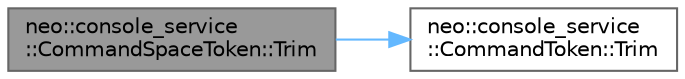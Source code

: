 digraph "neo::console_service::CommandSpaceToken::Trim"
{
 // LATEX_PDF_SIZE
  bgcolor="transparent";
  edge [fontname=Helvetica,fontsize=10,labelfontname=Helvetica,labelfontsize=10];
  node [fontname=Helvetica,fontsize=10,shape=box,height=0.2,width=0.4];
  rankdir="LR";
  Node1 [id="Node000001",label="neo::console_service\l::CommandSpaceToken::Trim",height=0.2,width=0.4,color="gray40", fillcolor="grey60", style="filled", fontcolor="black",tooltip="Trims space tokens from the token list."];
  Node1 -> Node2 [id="edge1_Node000001_Node000002",color="steelblue1",style="solid",tooltip=" "];
  Node2 [id="Node000002",label="neo::console_service\l::CommandToken::Trim",height=0.2,width=0.4,color="grey40", fillcolor="white", style="filled",URL="$classneo_1_1console__service_1_1_command_token.html#a1af7bab5ec5b491c4ea53a10738c6a64",tooltip="Trims space tokens from the beginning and end."];
}
